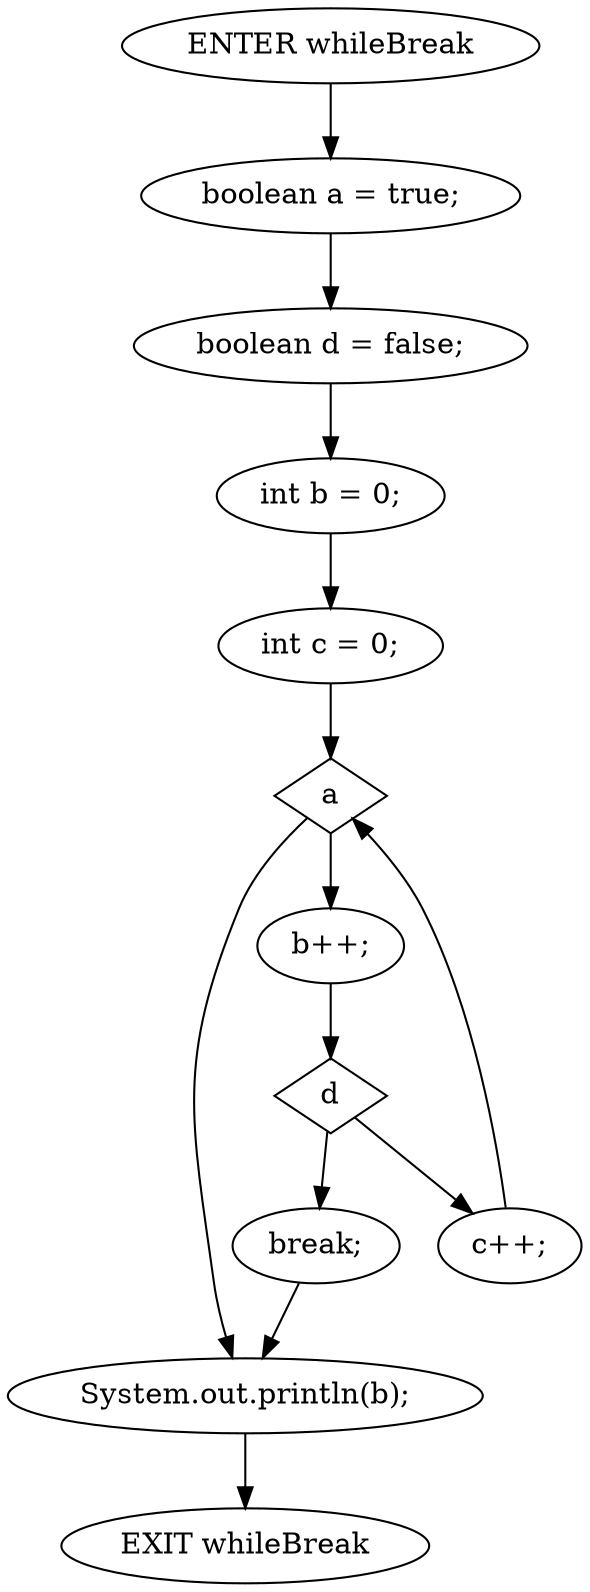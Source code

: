 digraph G {
  0 [ label="ENTER whileBreak" ];
  1 [ label="EXIT whileBreak" ];
  2 [ label="boolean a = true;" ];
  3 [ label="boolean d = false;" ];
  4 [ label="int b = 0;" ];
  5 [ label="int c = 0;" ];
  6 [ shape="diamond" label="a" ];
  7 [ label="b++;" ];
  8 [ shape="diamond" label="d" ];
  9 [ label="break;" ];
  10 [ label="c++;" ];
  11 [ label="System.out.println(b);" ];
  0 -> 2;
  2 -> 3;
  3 -> 4;
  4 -> 5;
  5 -> 6;
  6 -> 7;
  7 -> 8;
  8 -> 9;
  8 -> 10;
  10 -> 6;
  6 -> 11;
  9 -> 11;
  11 -> 1;
}
